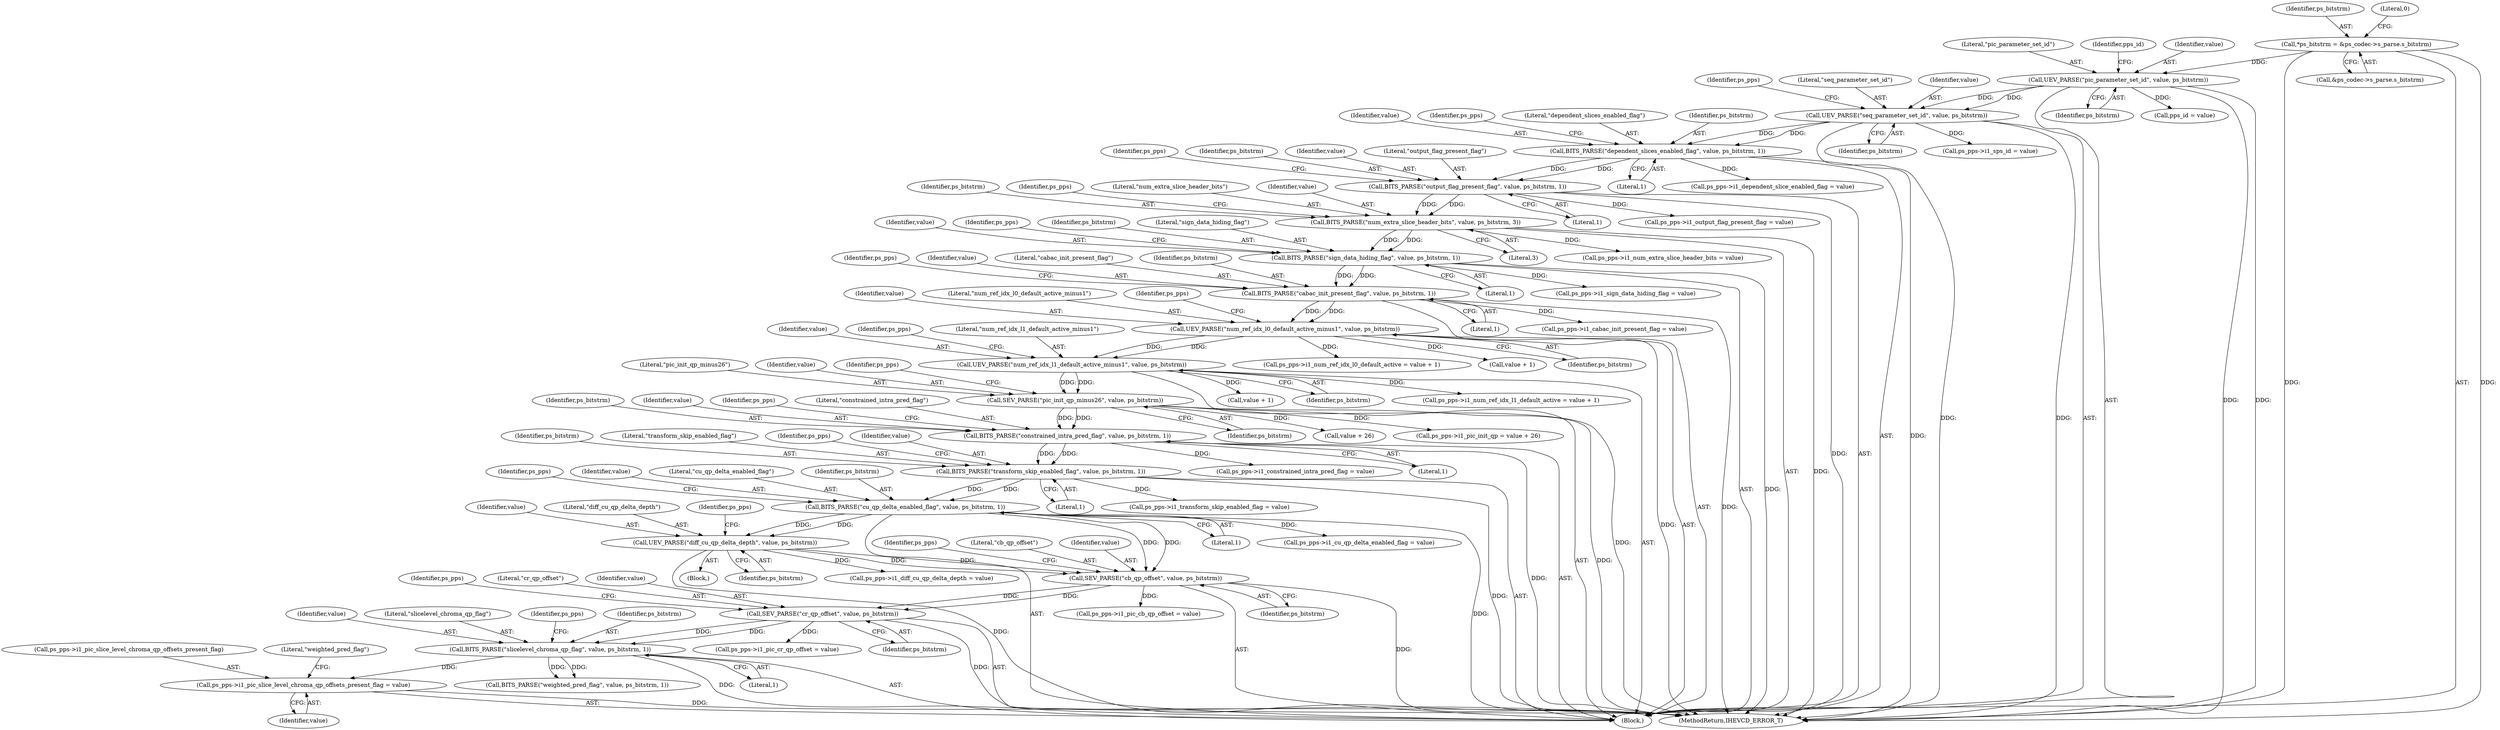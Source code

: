digraph "0_Android_ebaa71da6362c497310377df509651974401d258@pointer" {
"1000389" [label="(Call,ps_pps->i1_pic_slice_level_chroma_qp_offsets_present_flag = value)"];
"1000384" [label="(Call,BITS_PARSE(\"slicelevel_chroma_qp_flag\", value, ps_bitstrm, 1))"];
"1000375" [label="(Call,SEV_PARSE(\"cr_qp_offset\", value, ps_bitstrm))"];
"1000366" [label="(Call,SEV_PARSE(\"cb_qp_offset\", value, ps_bitstrm))"];
"1000324" [label="(Call,BITS_PARSE(\"cu_qp_delta_enabled_flag\", value, ps_bitstrm, 1))"];
"1000314" [label="(Call,BITS_PARSE(\"transform_skip_enabled_flag\", value, ps_bitstrm, 1))"];
"1000304" [label="(Call,BITS_PARSE(\"constrained_intra_pred_flag\", value, ps_bitstrm, 1))"];
"1000293" [label="(Call,SEV_PARSE(\"pic_init_qp_minus26\", value, ps_bitstrm))"];
"1000282" [label="(Call,UEV_PARSE(\"num_ref_idx_l1_default_active_minus1\", value, ps_bitstrm))"];
"1000271" [label="(Call,UEV_PARSE(\"num_ref_idx_l0_default_active_minus1\", value, ps_bitstrm))"];
"1000261" [label="(Call,BITS_PARSE(\"cabac_init_present_flag\", value, ps_bitstrm, 1))"];
"1000251" [label="(Call,BITS_PARSE(\"sign_data_hiding_flag\", value, ps_bitstrm, 1))"];
"1000241" [label="(Call,BITS_PARSE(\"num_extra_slice_header_bits\", value, ps_bitstrm, 3))"];
"1000231" [label="(Call,BITS_PARSE(\"output_flag_present_flag\", value, ps_bitstrm, 1))"];
"1000221" [label="(Call,BITS_PARSE(\"dependent_slices_enabled_flag\", value, ps_bitstrm, 1))"];
"1000180" [label="(Call,UEV_PARSE(\"seq_parameter_set_id\", value, ps_bitstrm))"];
"1000138" [label="(Call,UEV_PARSE(\"pic_parameter_set_id\", value, ps_bitstrm))"];
"1000122" [label="(Call,*ps_bitstrm = &ps_codec->s_parse.s_bitstrm)"];
"1000339" [label="(Call,UEV_PARSE(\"diff_cu_qp_delta_depth\", value, ps_bitstrm))"];
"1000328" [label="(Literal,1)"];
"1000341" [label="(Identifier,value)"];
"1000331" [label="(Identifier,ps_pps)"];
"1000123" [label="(Identifier,ps_bitstrm)"];
"1000265" [label="(Literal,1)"];
"1000266" [label="(Call,ps_pps->i1_cabac_init_present_flag = value)"];
"1000273" [label="(Identifier,value)"];
"1000329" [label="(Call,ps_pps->i1_cu_qp_delta_enabled_flag = value)"];
"1000317" [label="(Identifier,ps_bitstrm)"];
"1000384" [label="(Call,BITS_PARSE(\"slicelevel_chroma_qp_flag\", value, ps_bitstrm, 1))"];
"1000326" [label="(Identifier,value)"];
"1000225" [label="(Literal,1)"];
"1000294" [label="(Literal,\"pic_init_qp_minus26\")"];
"1000284" [label="(Identifier,value)"];
"1000139" [label="(Literal,\"pic_parameter_set_id\")"];
"1000253" [label="(Identifier,value)"];
"1000235" [label="(Literal,1)"];
"1000381" [label="(Identifier,ps_pps)"];
"1000245" [label="(Literal,3)"];
"1000375" [label="(Call,SEV_PARSE(\"cr_qp_offset\", value, ps_bitstrm))"];
"1000244" [label="(Identifier,ps_bitstrm)"];
"1000307" [label="(Identifier,ps_bitstrm)"];
"1000180" [label="(Call,UEV_PARSE(\"seq_parameter_set_id\", value, ps_bitstrm))"];
"1000275" [label="(Call,ps_pps->i1_num_ref_idx_l0_default_active = value + 1)"];
"1000390" [label="(Call,ps_pps->i1_pic_slice_level_chroma_qp_offsets_present_flag)"];
"1000258" [label="(Identifier,ps_pps)"];
"1000366" [label="(Call,SEV_PARSE(\"cb_qp_offset\", value, ps_bitstrm))"];
"1000141" [label="(Identifier,ps_bitstrm)"];
"1000223" [label="(Identifier,value)"];
"1000246" [label="(Call,ps_pps->i1_num_extra_slice_header_bits = value)"];
"1000271" [label="(Call,UEV_PARSE(\"num_ref_idx_l0_default_active_minus1\", value, ps_bitstrm))"];
"1000272" [label="(Literal,\"num_ref_idx_l0_default_active_minus1\")"];
"1000186" [label="(Identifier,ps_pps)"];
"1000132" [label="(Literal,0)"];
"1000318" [label="(Literal,1)"];
"1000386" [label="(Identifier,value)"];
"1000385" [label="(Literal,\"slicelevel_chroma_qp_flag\")"];
"1000338" [label="(Block,)"];
"1000394" [label="(Call,BITS_PARSE(\"weighted_pred_flag\", value, ps_bitstrm, 1))"];
"1000279" [label="(Call,value + 1)"];
"1000274" [label="(Identifier,ps_bitstrm)"];
"1000261" [label="(Call,BITS_PARSE(\"cabac_init_present_flag\", value, ps_bitstrm, 1))"];
"1000248" [label="(Identifier,ps_pps)"];
"1000228" [label="(Identifier,ps_pps)"];
"1000309" [label="(Call,ps_pps->i1_constrained_intra_pred_flag = value)"];
"1000226" [label="(Call,ps_pps->i1_dependent_slice_enabled_flag = value)"];
"1000342" [label="(Identifier,ps_bitstrm)"];
"1000110" [label="(Block,)"];
"1000238" [label="(Identifier,ps_pps)"];
"1000296" [label="(Identifier,ps_bitstrm)"];
"1000181" [label="(Literal,\"seq_parameter_set_id\")"];
"1000242" [label="(Literal,\"num_extra_slice_header_bits\")"];
"1000143" [label="(Identifier,pps_id)"];
"1000391" [label="(Identifier,ps_pps)"];
"1000315" [label="(Literal,\"transform_skip_enabled_flag\")"];
"1000122" [label="(Call,*ps_bitstrm = &ps_codec->s_parse.s_bitstrm)"];
"1000241" [label="(Call,BITS_PARSE(\"num_extra_slice_header_bits\", value, ps_bitstrm, 3))"];
"1000306" [label="(Identifier,value)"];
"1000343" [label="(Call,ps_pps->i1_diff_cu_qp_delta_depth = value)"];
"1000376" [label="(Literal,\"cr_qp_offset\")"];
"1000387" [label="(Identifier,ps_bitstrm)"];
"1000222" [label="(Literal,\"dependent_slices_enabled_flag\")"];
"1000251" [label="(Call,BITS_PARSE(\"sign_data_hiding_flag\", value, ps_bitstrm, 1))"];
"1000369" [label="(Identifier,ps_bitstrm)"];
"1000236" [label="(Call,ps_pps->i1_output_flag_present_flag = value)"];
"1000321" [label="(Identifier,ps_pps)"];
"1000340" [label="(Literal,\"diff_cu_qp_delta_depth\")"];
"1000324" [label="(Call,BITS_PARSE(\"cu_qp_delta_enabled_flag\", value, ps_bitstrm, 1))"];
"1000234" [label="(Identifier,ps_bitstrm)"];
"1000277" [label="(Identifier,ps_pps)"];
"1000389" [label="(Call,ps_pps->i1_pic_slice_level_chroma_qp_offsets_present_flag = value)"];
"1000345" [label="(Identifier,ps_pps)"];
"1000379" [label="(Call,ps_pps->i1_pic_cr_qp_offset = value)"];
"1000288" [label="(Identifier,ps_pps)"];
"1000290" [label="(Call,value + 1)"];
"1000314" [label="(Call,BITS_PARSE(\"transform_skip_enabled_flag\", value, ps_bitstrm, 1))"];
"1000372" [label="(Identifier,ps_pps)"];
"1000254" [label="(Identifier,ps_bitstrm)"];
"1000233" [label="(Identifier,value)"];
"1000979" [label="(MethodReturn,IHEVCD_ERROR_T)"];
"1000124" [label="(Call,&ps_codec->s_parse.s_bitstrm)"];
"1000295" [label="(Identifier,value)"];
"1000268" [label="(Identifier,ps_pps)"];
"1000316" [label="(Identifier,value)"];
"1000232" [label="(Literal,\"output_flag_present_flag\")"];
"1000388" [label="(Literal,1)"];
"1000325" [label="(Literal,\"cu_qp_delta_enabled_flag\")"];
"1000327" [label="(Identifier,ps_bitstrm)"];
"1000393" [label="(Identifier,value)"];
"1000255" [label="(Literal,1)"];
"1000304" [label="(Call,BITS_PARSE(\"constrained_intra_pred_flag\", value, ps_bitstrm, 1))"];
"1000283" [label="(Literal,\"num_ref_idx_l1_default_active_minus1\")"];
"1000231" [label="(Call,BITS_PARSE(\"output_flag_present_flag\", value, ps_bitstrm, 1))"];
"1000301" [label="(Call,value + 26)"];
"1000183" [label="(Identifier,ps_bitstrm)"];
"1000293" [label="(Call,SEV_PARSE(\"pic_init_qp_minus26\", value, ps_bitstrm))"];
"1000140" [label="(Identifier,value)"];
"1000319" [label="(Call,ps_pps->i1_transform_skip_enabled_flag = value)"];
"1000378" [label="(Identifier,ps_bitstrm)"];
"1000263" [label="(Identifier,value)"];
"1000224" [label="(Identifier,ps_bitstrm)"];
"1000221" [label="(Call,BITS_PARSE(\"dependent_slices_enabled_flag\", value, ps_bitstrm, 1))"];
"1000311" [label="(Identifier,ps_pps)"];
"1000285" [label="(Identifier,ps_bitstrm)"];
"1000262" [label="(Literal,\"cabac_init_present_flag\")"];
"1000256" [label="(Call,ps_pps->i1_sign_data_hiding_flag = value)"];
"1000370" [label="(Call,ps_pps->i1_pic_cb_qp_offset = value)"];
"1000299" [label="(Identifier,ps_pps)"];
"1000282" [label="(Call,UEV_PARSE(\"num_ref_idx_l1_default_active_minus1\", value, ps_bitstrm))"];
"1000182" [label="(Identifier,value)"];
"1000286" [label="(Call,ps_pps->i1_num_ref_idx_l1_default_active = value + 1)"];
"1000395" [label="(Literal,\"weighted_pred_flag\")"];
"1000142" [label="(Call,pps_id = value)"];
"1000377" [label="(Identifier,value)"];
"1000367" [label="(Literal,\"cb_qp_offset\")"];
"1000243" [label="(Identifier,value)"];
"1000264" [label="(Identifier,ps_bitstrm)"];
"1000184" [label="(Call,ps_pps->i1_sps_id = value)"];
"1000368" [label="(Identifier,value)"];
"1000297" [label="(Call,ps_pps->i1_pic_init_qp = value + 26)"];
"1000138" [label="(Call,UEV_PARSE(\"pic_parameter_set_id\", value, ps_bitstrm))"];
"1000339" [label="(Call,UEV_PARSE(\"diff_cu_qp_delta_depth\", value, ps_bitstrm))"];
"1000305" [label="(Literal,\"constrained_intra_pred_flag\")"];
"1000308" [label="(Literal,1)"];
"1000252" [label="(Literal,\"sign_data_hiding_flag\")"];
"1000389" -> "1000110"  [label="AST: "];
"1000389" -> "1000393"  [label="CFG: "];
"1000390" -> "1000389"  [label="AST: "];
"1000393" -> "1000389"  [label="AST: "];
"1000395" -> "1000389"  [label="CFG: "];
"1000389" -> "1000979"  [label="DDG: "];
"1000384" -> "1000389"  [label="DDG: "];
"1000384" -> "1000110"  [label="AST: "];
"1000384" -> "1000388"  [label="CFG: "];
"1000385" -> "1000384"  [label="AST: "];
"1000386" -> "1000384"  [label="AST: "];
"1000387" -> "1000384"  [label="AST: "];
"1000388" -> "1000384"  [label="AST: "];
"1000391" -> "1000384"  [label="CFG: "];
"1000384" -> "1000979"  [label="DDG: "];
"1000375" -> "1000384"  [label="DDG: "];
"1000375" -> "1000384"  [label="DDG: "];
"1000384" -> "1000394"  [label="DDG: "];
"1000384" -> "1000394"  [label="DDG: "];
"1000375" -> "1000110"  [label="AST: "];
"1000375" -> "1000378"  [label="CFG: "];
"1000376" -> "1000375"  [label="AST: "];
"1000377" -> "1000375"  [label="AST: "];
"1000378" -> "1000375"  [label="AST: "];
"1000381" -> "1000375"  [label="CFG: "];
"1000375" -> "1000979"  [label="DDG: "];
"1000366" -> "1000375"  [label="DDG: "];
"1000366" -> "1000375"  [label="DDG: "];
"1000375" -> "1000379"  [label="DDG: "];
"1000366" -> "1000110"  [label="AST: "];
"1000366" -> "1000369"  [label="CFG: "];
"1000367" -> "1000366"  [label="AST: "];
"1000368" -> "1000366"  [label="AST: "];
"1000369" -> "1000366"  [label="AST: "];
"1000372" -> "1000366"  [label="CFG: "];
"1000366" -> "1000979"  [label="DDG: "];
"1000324" -> "1000366"  [label="DDG: "];
"1000324" -> "1000366"  [label="DDG: "];
"1000339" -> "1000366"  [label="DDG: "];
"1000339" -> "1000366"  [label="DDG: "];
"1000366" -> "1000370"  [label="DDG: "];
"1000324" -> "1000110"  [label="AST: "];
"1000324" -> "1000328"  [label="CFG: "];
"1000325" -> "1000324"  [label="AST: "];
"1000326" -> "1000324"  [label="AST: "];
"1000327" -> "1000324"  [label="AST: "];
"1000328" -> "1000324"  [label="AST: "];
"1000331" -> "1000324"  [label="CFG: "];
"1000324" -> "1000979"  [label="DDG: "];
"1000314" -> "1000324"  [label="DDG: "];
"1000314" -> "1000324"  [label="DDG: "];
"1000324" -> "1000329"  [label="DDG: "];
"1000324" -> "1000339"  [label="DDG: "];
"1000324" -> "1000339"  [label="DDG: "];
"1000314" -> "1000110"  [label="AST: "];
"1000314" -> "1000318"  [label="CFG: "];
"1000315" -> "1000314"  [label="AST: "];
"1000316" -> "1000314"  [label="AST: "];
"1000317" -> "1000314"  [label="AST: "];
"1000318" -> "1000314"  [label="AST: "];
"1000321" -> "1000314"  [label="CFG: "];
"1000314" -> "1000979"  [label="DDG: "];
"1000304" -> "1000314"  [label="DDG: "];
"1000304" -> "1000314"  [label="DDG: "];
"1000314" -> "1000319"  [label="DDG: "];
"1000304" -> "1000110"  [label="AST: "];
"1000304" -> "1000308"  [label="CFG: "];
"1000305" -> "1000304"  [label="AST: "];
"1000306" -> "1000304"  [label="AST: "];
"1000307" -> "1000304"  [label="AST: "];
"1000308" -> "1000304"  [label="AST: "];
"1000311" -> "1000304"  [label="CFG: "];
"1000304" -> "1000979"  [label="DDG: "];
"1000293" -> "1000304"  [label="DDG: "];
"1000293" -> "1000304"  [label="DDG: "];
"1000304" -> "1000309"  [label="DDG: "];
"1000293" -> "1000110"  [label="AST: "];
"1000293" -> "1000296"  [label="CFG: "];
"1000294" -> "1000293"  [label="AST: "];
"1000295" -> "1000293"  [label="AST: "];
"1000296" -> "1000293"  [label="AST: "];
"1000299" -> "1000293"  [label="CFG: "];
"1000293" -> "1000979"  [label="DDG: "];
"1000282" -> "1000293"  [label="DDG: "];
"1000282" -> "1000293"  [label="DDG: "];
"1000293" -> "1000297"  [label="DDG: "];
"1000293" -> "1000301"  [label="DDG: "];
"1000282" -> "1000110"  [label="AST: "];
"1000282" -> "1000285"  [label="CFG: "];
"1000283" -> "1000282"  [label="AST: "];
"1000284" -> "1000282"  [label="AST: "];
"1000285" -> "1000282"  [label="AST: "];
"1000288" -> "1000282"  [label="CFG: "];
"1000282" -> "1000979"  [label="DDG: "];
"1000271" -> "1000282"  [label="DDG: "];
"1000271" -> "1000282"  [label="DDG: "];
"1000282" -> "1000286"  [label="DDG: "];
"1000282" -> "1000290"  [label="DDG: "];
"1000271" -> "1000110"  [label="AST: "];
"1000271" -> "1000274"  [label="CFG: "];
"1000272" -> "1000271"  [label="AST: "];
"1000273" -> "1000271"  [label="AST: "];
"1000274" -> "1000271"  [label="AST: "];
"1000277" -> "1000271"  [label="CFG: "];
"1000271" -> "1000979"  [label="DDG: "];
"1000261" -> "1000271"  [label="DDG: "];
"1000261" -> "1000271"  [label="DDG: "];
"1000271" -> "1000275"  [label="DDG: "];
"1000271" -> "1000279"  [label="DDG: "];
"1000261" -> "1000110"  [label="AST: "];
"1000261" -> "1000265"  [label="CFG: "];
"1000262" -> "1000261"  [label="AST: "];
"1000263" -> "1000261"  [label="AST: "];
"1000264" -> "1000261"  [label="AST: "];
"1000265" -> "1000261"  [label="AST: "];
"1000268" -> "1000261"  [label="CFG: "];
"1000261" -> "1000979"  [label="DDG: "];
"1000251" -> "1000261"  [label="DDG: "];
"1000251" -> "1000261"  [label="DDG: "];
"1000261" -> "1000266"  [label="DDG: "];
"1000251" -> "1000110"  [label="AST: "];
"1000251" -> "1000255"  [label="CFG: "];
"1000252" -> "1000251"  [label="AST: "];
"1000253" -> "1000251"  [label="AST: "];
"1000254" -> "1000251"  [label="AST: "];
"1000255" -> "1000251"  [label="AST: "];
"1000258" -> "1000251"  [label="CFG: "];
"1000251" -> "1000979"  [label="DDG: "];
"1000241" -> "1000251"  [label="DDG: "];
"1000241" -> "1000251"  [label="DDG: "];
"1000251" -> "1000256"  [label="DDG: "];
"1000241" -> "1000110"  [label="AST: "];
"1000241" -> "1000245"  [label="CFG: "];
"1000242" -> "1000241"  [label="AST: "];
"1000243" -> "1000241"  [label="AST: "];
"1000244" -> "1000241"  [label="AST: "];
"1000245" -> "1000241"  [label="AST: "];
"1000248" -> "1000241"  [label="CFG: "];
"1000241" -> "1000979"  [label="DDG: "];
"1000231" -> "1000241"  [label="DDG: "];
"1000231" -> "1000241"  [label="DDG: "];
"1000241" -> "1000246"  [label="DDG: "];
"1000231" -> "1000110"  [label="AST: "];
"1000231" -> "1000235"  [label="CFG: "];
"1000232" -> "1000231"  [label="AST: "];
"1000233" -> "1000231"  [label="AST: "];
"1000234" -> "1000231"  [label="AST: "];
"1000235" -> "1000231"  [label="AST: "];
"1000238" -> "1000231"  [label="CFG: "];
"1000231" -> "1000979"  [label="DDG: "];
"1000221" -> "1000231"  [label="DDG: "];
"1000221" -> "1000231"  [label="DDG: "];
"1000231" -> "1000236"  [label="DDG: "];
"1000221" -> "1000110"  [label="AST: "];
"1000221" -> "1000225"  [label="CFG: "];
"1000222" -> "1000221"  [label="AST: "];
"1000223" -> "1000221"  [label="AST: "];
"1000224" -> "1000221"  [label="AST: "];
"1000225" -> "1000221"  [label="AST: "];
"1000228" -> "1000221"  [label="CFG: "];
"1000221" -> "1000979"  [label="DDG: "];
"1000180" -> "1000221"  [label="DDG: "];
"1000180" -> "1000221"  [label="DDG: "];
"1000221" -> "1000226"  [label="DDG: "];
"1000180" -> "1000110"  [label="AST: "];
"1000180" -> "1000183"  [label="CFG: "];
"1000181" -> "1000180"  [label="AST: "];
"1000182" -> "1000180"  [label="AST: "];
"1000183" -> "1000180"  [label="AST: "];
"1000186" -> "1000180"  [label="CFG: "];
"1000180" -> "1000979"  [label="DDG: "];
"1000180" -> "1000979"  [label="DDG: "];
"1000138" -> "1000180"  [label="DDG: "];
"1000138" -> "1000180"  [label="DDG: "];
"1000180" -> "1000184"  [label="DDG: "];
"1000138" -> "1000110"  [label="AST: "];
"1000138" -> "1000141"  [label="CFG: "];
"1000139" -> "1000138"  [label="AST: "];
"1000140" -> "1000138"  [label="AST: "];
"1000141" -> "1000138"  [label="AST: "];
"1000143" -> "1000138"  [label="CFG: "];
"1000138" -> "1000979"  [label="DDG: "];
"1000138" -> "1000979"  [label="DDG: "];
"1000122" -> "1000138"  [label="DDG: "];
"1000138" -> "1000142"  [label="DDG: "];
"1000122" -> "1000110"  [label="AST: "];
"1000122" -> "1000124"  [label="CFG: "];
"1000123" -> "1000122"  [label="AST: "];
"1000124" -> "1000122"  [label="AST: "];
"1000132" -> "1000122"  [label="CFG: "];
"1000122" -> "1000979"  [label="DDG: "];
"1000122" -> "1000979"  [label="DDG: "];
"1000339" -> "1000338"  [label="AST: "];
"1000339" -> "1000342"  [label="CFG: "];
"1000340" -> "1000339"  [label="AST: "];
"1000341" -> "1000339"  [label="AST: "];
"1000342" -> "1000339"  [label="AST: "];
"1000345" -> "1000339"  [label="CFG: "];
"1000339" -> "1000979"  [label="DDG: "];
"1000339" -> "1000343"  [label="DDG: "];
}
